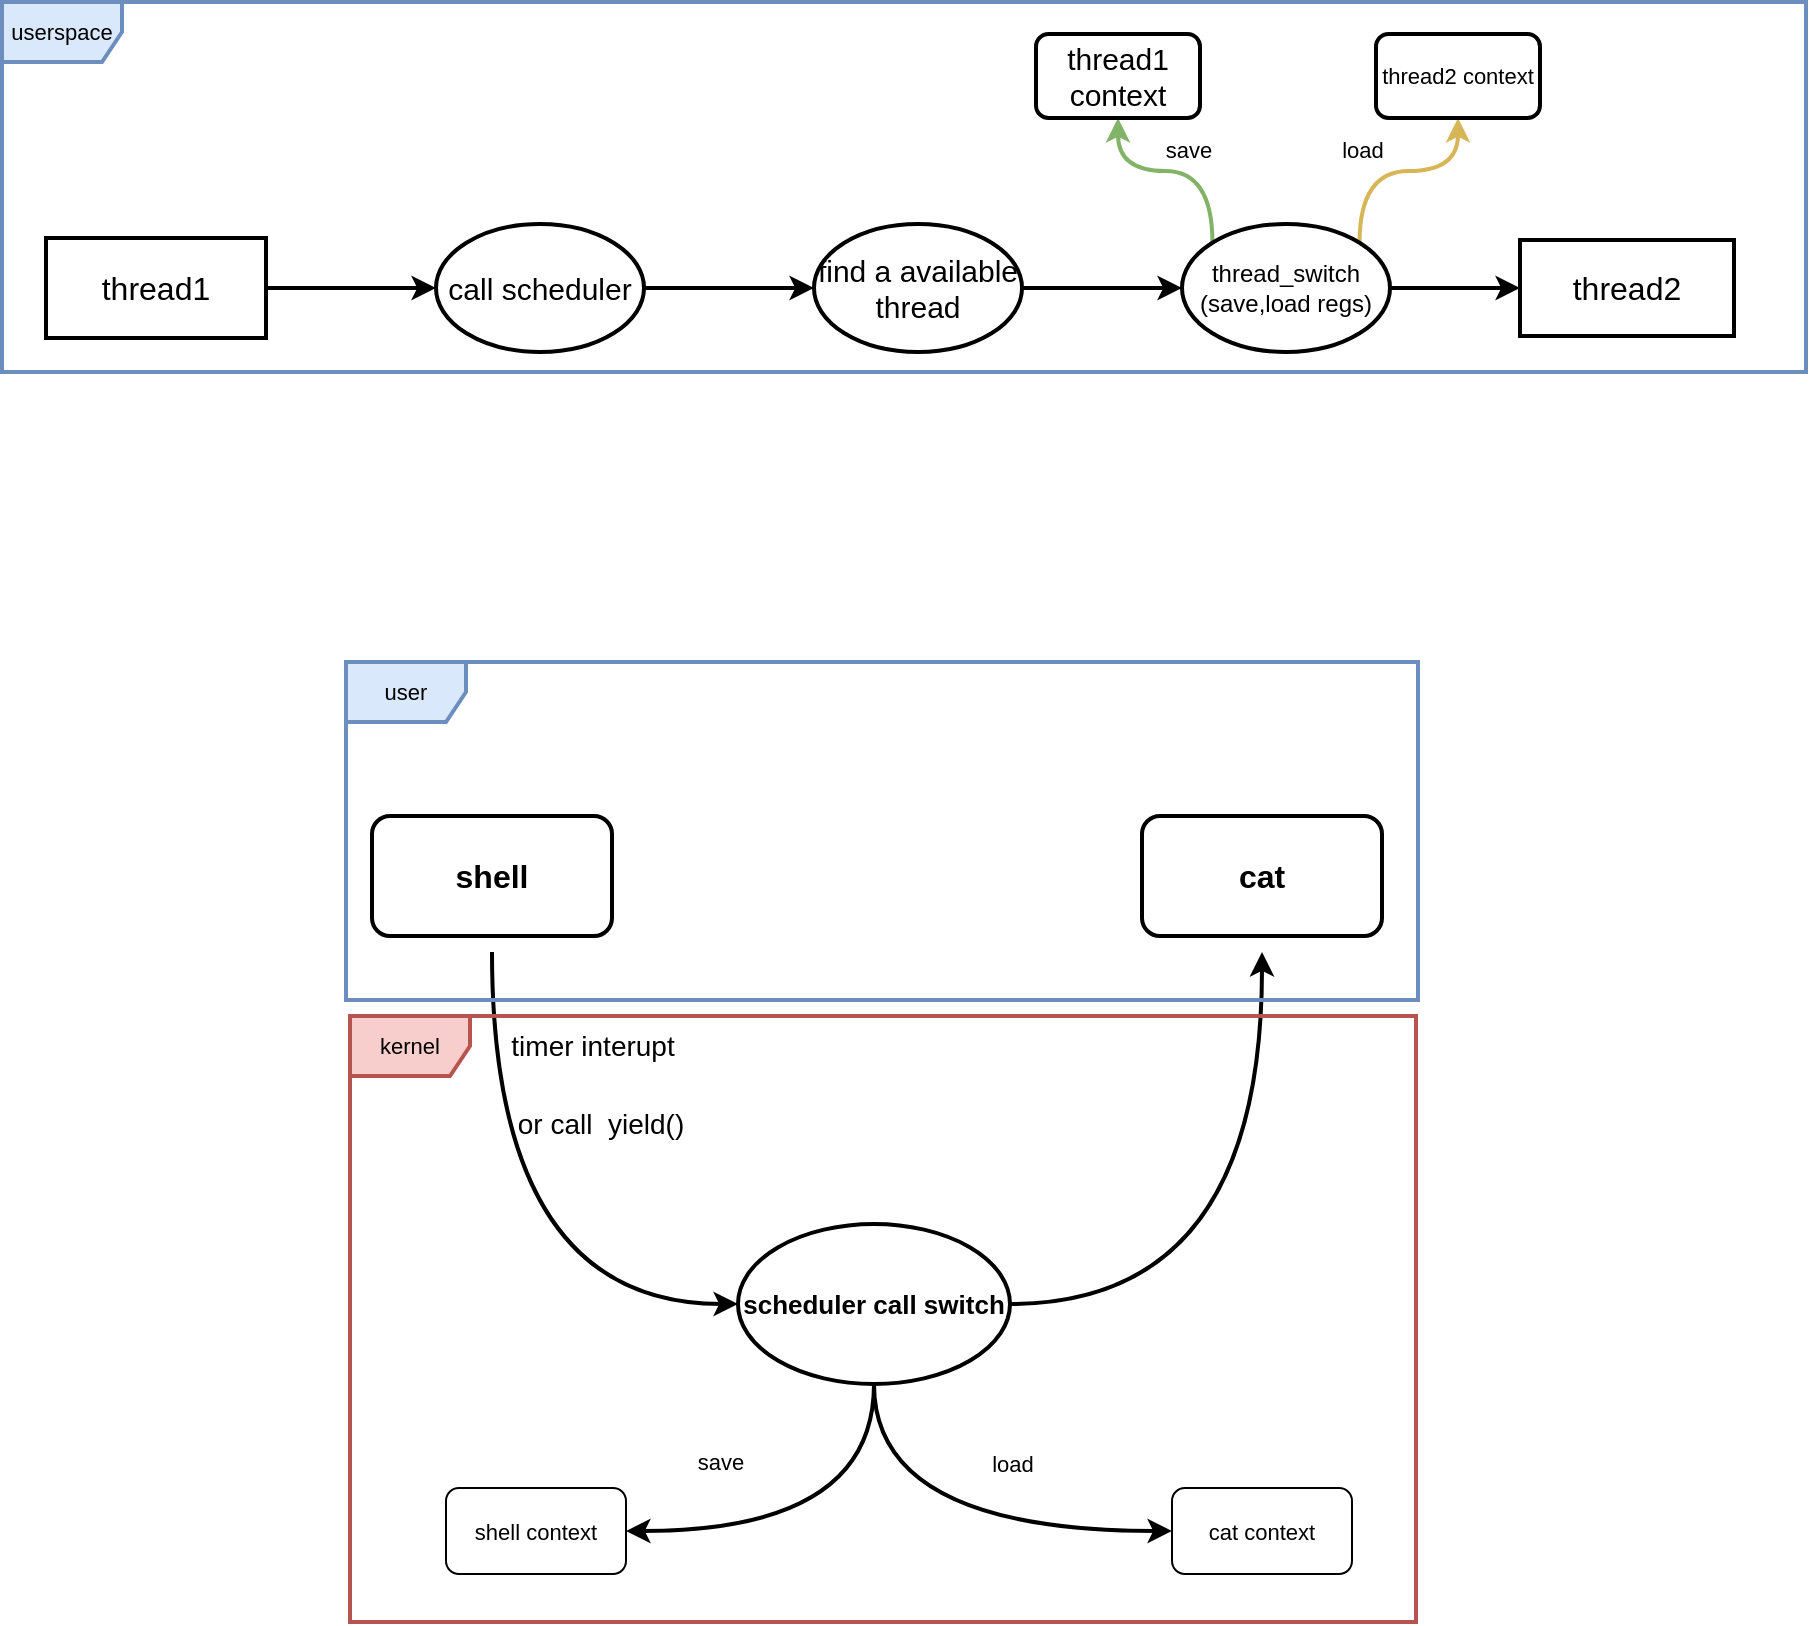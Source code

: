 <mxfile version="22.1.7" type="onedrive">
  <diagram name="第 1 页" id="954LgLtehpvPmB_bIUFs">
    <mxGraphModel grid="0" page="0" gridSize="10" guides="1" tooltips="1" connect="1" arrows="1" fold="1" pageScale="1" pageWidth="20000" pageHeight="40000" math="0" shadow="0">
      <root>
        <mxCell id="0" />
        <mxCell id="1" parent="0" />
        <mxCell id="9340GIJxY8ZhdOZicP9r-9" value="" style="edgeStyle=orthogonalEdgeStyle;orthogonalLoop=1;jettySize=auto;html=1;strokeWidth=2;curved=1;" edge="1" parent="1" source="9340GIJxY8ZhdOZicP9r-7" target="9340GIJxY8ZhdOZicP9r-8">
          <mxGeometry relative="1" as="geometry" />
        </mxCell>
        <mxCell id="9340GIJxY8ZhdOZicP9r-7" value="&lt;font style=&quot;font-size: 16px;&quot;&gt;thread1&lt;/font&gt;" style="html=1;whiteSpace=wrap;strokeWidth=2;" vertex="1" parent="1">
          <mxGeometry x="-611" y="133" width="110" height="50" as="geometry" />
        </mxCell>
        <mxCell id="9340GIJxY8ZhdOZicP9r-13" style="edgeStyle=orthogonalEdgeStyle;shape=connector;orthogonalLoop=1;jettySize=auto;html=1;exitX=1;exitY=0.5;exitDx=0;exitDy=0;labelBackgroundColor=default;strokeColor=default;strokeWidth=2;align=center;verticalAlign=middle;fontFamily=Helvetica;fontSize=11;fontColor=default;endArrow=classic;curved=1;entryX=0;entryY=0.5;entryDx=0;entryDy=0;" edge="1" parent="1" source="9340GIJxY8ZhdOZicP9r-8" target="9340GIJxY8ZhdOZicP9r-12">
          <mxGeometry relative="1" as="geometry">
            <mxPoint x="-223" y="151" as="targetPoint" />
          </mxGeometry>
        </mxCell>
        <mxCell id="9340GIJxY8ZhdOZicP9r-8" value="&lt;font style=&quot;font-size: 15px;&quot;&gt;call scheduler&lt;/font&gt;" style="ellipse;whiteSpace=wrap;html=1;strokeWidth=2;" vertex="1" parent="1">
          <mxGeometry x="-416" y="126" width="104" height="64" as="geometry" />
        </mxCell>
        <mxCell id="9340GIJxY8ZhdOZicP9r-15" value="" style="edgeStyle=orthogonalEdgeStyle;shape=connector;curved=1;rounded=1;orthogonalLoop=1;jettySize=auto;html=1;labelBackgroundColor=default;strokeColor=default;strokeWidth=2;align=center;verticalAlign=middle;fontFamily=Helvetica;fontSize=11;fontColor=default;endArrow=classic;" edge="1" parent="1" source="9340GIJxY8ZhdOZicP9r-12" target="9340GIJxY8ZhdOZicP9r-14">
          <mxGeometry relative="1" as="geometry" />
        </mxCell>
        <mxCell id="9340GIJxY8ZhdOZicP9r-12" value="&lt;font style=&quot;font-size: 15px;&quot;&gt;find a available&lt;br&gt;thread&lt;/font&gt;" style="ellipse;whiteSpace=wrap;html=1;strokeWidth=2;" vertex="1" parent="1">
          <mxGeometry x="-227" y="126" width="104" height="64" as="geometry" />
        </mxCell>
        <mxCell id="9340GIJxY8ZhdOZicP9r-17" value="" style="edgeStyle=orthogonalEdgeStyle;shape=connector;curved=1;rounded=1;orthogonalLoop=1;jettySize=auto;html=1;labelBackgroundColor=default;strokeColor=default;strokeWidth=2;align=center;verticalAlign=middle;fontFamily=Helvetica;fontSize=11;fontColor=default;endArrow=classic;" edge="1" parent="1" source="9340GIJxY8ZhdOZicP9r-14" target="9340GIJxY8ZhdOZicP9r-16">
          <mxGeometry relative="1" as="geometry" />
        </mxCell>
        <mxCell id="9340GIJxY8ZhdOZicP9r-24" style="edgeStyle=orthogonalEdgeStyle;shape=connector;curved=1;rounded=1;orthogonalLoop=1;jettySize=auto;html=1;exitX=0;exitY=0;exitDx=0;exitDy=0;entryX=0.5;entryY=1;entryDx=0;entryDy=0;labelBackgroundColor=default;strokeColor=#82b366;strokeWidth=2;align=center;verticalAlign=middle;fontFamily=Helvetica;fontSize=11;fontColor=default;endArrow=classic;fillColor=#d5e8d4;" edge="1" parent="1" source="9340GIJxY8ZhdOZicP9r-14" target="9340GIJxY8ZhdOZicP9r-20">
          <mxGeometry relative="1" as="geometry" />
        </mxCell>
        <mxCell id="9340GIJxY8ZhdOZicP9r-25" style="edgeStyle=orthogonalEdgeStyle;shape=connector;curved=1;rounded=1;orthogonalLoop=1;jettySize=auto;html=1;exitX=1;exitY=0;exitDx=0;exitDy=0;labelBackgroundColor=default;strokeColor=#d6b656;strokeWidth=2;align=center;verticalAlign=middle;fontFamily=Helvetica;fontSize=11;fontColor=default;endArrow=classic;fillColor=#fff2cc;" edge="1" parent="1" source="9340GIJxY8ZhdOZicP9r-14" target="9340GIJxY8ZhdOZicP9r-21">
          <mxGeometry relative="1" as="geometry" />
        </mxCell>
        <mxCell id="9340GIJxY8ZhdOZicP9r-14" value="thread_switch&lt;br&gt;(save,load regs)" style="ellipse;whiteSpace=wrap;html=1;strokeWidth=2;" vertex="1" parent="1">
          <mxGeometry x="-43" y="126" width="104" height="64" as="geometry" />
        </mxCell>
        <mxCell id="9340GIJxY8ZhdOZicP9r-16" value="&lt;font style=&quot;font-size: 16px;&quot;&gt;thread2&lt;/font&gt;" style="whiteSpace=wrap;html=1;strokeWidth=2;" vertex="1" parent="1">
          <mxGeometry x="126" y="134" width="107" height="48" as="geometry" />
        </mxCell>
        <mxCell id="9340GIJxY8ZhdOZicP9r-19" value="userspace" style="shape=umlFrame;whiteSpace=wrap;html=1;pointerEvents=0;strokeColor=#6c8ebf;strokeWidth=2;align=center;verticalAlign=middle;fontFamily=Helvetica;fontSize=11;fillColor=#dae8fc;" vertex="1" parent="1">
          <mxGeometry x="-633" y="15" width="902" height="185" as="geometry" />
        </mxCell>
        <mxCell id="9340GIJxY8ZhdOZicP9r-20" value="&lt;p&gt;&lt;font style=&quot;font-size: 15px;&quot;&gt;thread1 context&lt;/font&gt;&lt;/p&gt;" style="rounded=1;whiteSpace=wrap;html=1;strokeColor=default;strokeWidth=2;align=center;verticalAlign=middle;fontFamily=Helvetica;fontSize=11;fontColor=default;fillColor=default;" vertex="1" parent="1">
          <mxGeometry x="-116" y="31" width="82" height="42" as="geometry" />
        </mxCell>
        <mxCell id="9340GIJxY8ZhdOZicP9r-21" value="thread2 context" style="rounded=1;whiteSpace=wrap;html=1;strokeColor=default;strokeWidth=2;align=center;verticalAlign=middle;fontFamily=Helvetica;fontSize=11;fontColor=default;fillColor=default;" vertex="1" parent="1">
          <mxGeometry x="54" y="31" width="82" height="42" as="geometry" />
        </mxCell>
        <mxCell id="9340GIJxY8ZhdOZicP9r-26" value="save" style="text;html=1;align=center;verticalAlign=middle;resizable=0;points=[];autosize=1;strokeColor=none;fillColor=none;fontSize=11;fontFamily=Helvetica;fontColor=default;" vertex="1" parent="1">
          <mxGeometry x="-61" y="76" width="41" height="25" as="geometry" />
        </mxCell>
        <mxCell id="9340GIJxY8ZhdOZicP9r-27" value="load" style="text;html=1;align=center;verticalAlign=middle;resizable=0;points=[];autosize=1;strokeColor=none;fillColor=none;fontSize=11;fontFamily=Helvetica;fontColor=default;" vertex="1" parent="1">
          <mxGeometry x="27" y="76" width="39" height="25" as="geometry" />
        </mxCell>
        <mxCell id="9340GIJxY8ZhdOZicP9r-55" style="edgeStyle=orthogonalEdgeStyle;shape=connector;curved=1;rounded=1;orthogonalLoop=1;jettySize=auto;html=1;exitX=0.5;exitY=1;exitDx=0;exitDy=0;entryX=0;entryY=0.5;entryDx=0;entryDy=0;labelBackgroundColor=default;strokeColor=default;strokeWidth=2;align=center;verticalAlign=middle;fontFamily=Helvetica;fontSize=11;fontColor=default;endArrow=classic;" edge="1" parent="1" source="9340GIJxY8ZhdOZicP9r-41" target="9340GIJxY8ZhdOZicP9r-54">
          <mxGeometry relative="1" as="geometry">
            <Array as="points">
              <mxPoint x="-388" y="666" />
            </Array>
          </mxGeometry>
        </mxCell>
        <mxCell id="9340GIJxY8ZhdOZicP9r-41" value="&lt;b&gt;&lt;font style=&quot;font-size: 16px;&quot;&gt;shell&lt;/font&gt;&lt;/b&gt;" style="rounded=1;whiteSpace=wrap;html=1;strokeColor=default;strokeWidth=2;align=center;verticalAlign=middle;fontFamily=Helvetica;fontSize=11;fontColor=default;fillColor=default;perimeterSpacing=8;" vertex="1" parent="1">
          <mxGeometry x="-448" y="422" width="120" height="60" as="geometry" />
        </mxCell>
        <mxCell id="9340GIJxY8ZhdOZicP9r-56" style="edgeStyle=orthogonalEdgeStyle;shape=connector;curved=1;rounded=1;orthogonalLoop=1;jettySize=auto;html=1;exitX=0.5;exitY=1;exitDx=0;exitDy=0;entryX=1;entryY=0.5;entryDx=0;entryDy=0;labelBackgroundColor=default;strokeColor=default;strokeWidth=2;align=center;verticalAlign=middle;fontFamily=Helvetica;fontSize=11;fontColor=default;endArrow=none;endFill=0;startArrow=classic;startFill=1;" edge="1" parent="1" source="9340GIJxY8ZhdOZicP9r-42" target="9340GIJxY8ZhdOZicP9r-54">
          <mxGeometry relative="1" as="geometry">
            <Array as="points">
              <mxPoint x="-3" y="666" />
            </Array>
          </mxGeometry>
        </mxCell>
        <mxCell id="9340GIJxY8ZhdOZicP9r-42" value="&lt;b&gt;&lt;font style=&quot;font-size: 16px;&quot;&gt;cat&lt;br&gt;&lt;/font&gt;&lt;/b&gt;" style="rounded=1;whiteSpace=wrap;html=1;strokeColor=default;strokeWidth=2;align=center;verticalAlign=middle;fontFamily=Helvetica;fontSize=11;fontColor=default;fillColor=default;perimeterSpacing=8;" vertex="1" parent="1">
          <mxGeometry x="-63" y="422" width="120" height="60" as="geometry" />
        </mxCell>
        <mxCell id="9340GIJxY8ZhdOZicP9r-62" style="edgeStyle=orthogonalEdgeStyle;shape=connector;curved=1;rounded=1;orthogonalLoop=1;jettySize=auto;html=1;exitX=0.5;exitY=1;exitDx=0;exitDy=0;entryX=1;entryY=0.5;entryDx=0;entryDy=0;labelBackgroundColor=default;strokeColor=default;strokeWidth=2;align=center;verticalAlign=middle;fontFamily=Helvetica;fontSize=11;fontColor=default;endArrow=classic;" edge="1" parent="1" source="9340GIJxY8ZhdOZicP9r-54" target="9340GIJxY8ZhdOZicP9r-59">
          <mxGeometry relative="1" as="geometry" />
        </mxCell>
        <mxCell id="9340GIJxY8ZhdOZicP9r-63" style="edgeStyle=orthogonalEdgeStyle;shape=connector;curved=1;rounded=1;orthogonalLoop=1;jettySize=auto;html=1;exitX=0.5;exitY=1;exitDx=0;exitDy=0;entryX=0;entryY=0.5;entryDx=0;entryDy=0;labelBackgroundColor=default;strokeColor=default;strokeWidth=2;align=center;verticalAlign=middle;fontFamily=Helvetica;fontSize=11;fontColor=default;endArrow=classic;" edge="1" parent="1" source="9340GIJxY8ZhdOZicP9r-54" target="9340GIJxY8ZhdOZicP9r-60">
          <mxGeometry relative="1" as="geometry" />
        </mxCell>
        <mxCell id="9340GIJxY8ZhdOZicP9r-54" value="&lt;b&gt;&lt;font style=&quot;font-size: 13px;&quot;&gt;scheduler call switch&lt;/font&gt;&lt;/b&gt;" style="ellipse;whiteSpace=wrap;html=1;strokeColor=default;strokeWidth=2;align=center;verticalAlign=middle;fontFamily=Helvetica;fontSize=11;fontColor=default;fillColor=default;" vertex="1" parent="1">
          <mxGeometry x="-265" y="626" width="136" height="80" as="geometry" />
        </mxCell>
        <mxCell id="9340GIJxY8ZhdOZicP9r-57" value="&lt;font style=&quot;font-size: 14px;&quot;&gt;timer interupt&lt;/font&gt;" style="text;html=1;align=center;verticalAlign=middle;resizable=0;points=[];autosize=1;strokeColor=none;fillColor=none;fontSize=11;fontFamily=Helvetica;fontColor=default;" vertex="1" parent="1">
          <mxGeometry x="-388" y="522" width="100" height="29" as="geometry" />
        </mxCell>
        <mxCell id="9340GIJxY8ZhdOZicP9r-58" value="&lt;font style=&quot;font-size: 14px;&quot;&gt;or call&amp;nbsp; yield()&lt;/font&gt;" style="text;html=1;align=center;verticalAlign=middle;resizable=0;points=[];autosize=1;strokeColor=none;fillColor=none;fontSize=11;fontFamily=Helvetica;fontColor=default;" vertex="1" parent="1">
          <mxGeometry x="-385" y="561" width="101" height="29" as="geometry" />
        </mxCell>
        <mxCell id="9340GIJxY8ZhdOZicP9r-59" value="shell context" style="rounded=1;whiteSpace=wrap;html=1;strokeColor=default;strokeWidth=1;align=center;verticalAlign=middle;fontFamily=Helvetica;fontSize=11;fontColor=default;fillColor=default;" vertex="1" parent="1">
          <mxGeometry x="-411" y="758" width="90" height="43" as="geometry" />
        </mxCell>
        <mxCell id="9340GIJxY8ZhdOZicP9r-60" value="cat context" style="rounded=1;whiteSpace=wrap;html=1;strokeColor=default;strokeWidth=1;align=center;verticalAlign=middle;fontFamily=Helvetica;fontSize=11;fontColor=default;fillColor=default;" vertex="1" parent="1">
          <mxGeometry x="-48" y="758" width="90" height="43" as="geometry" />
        </mxCell>
        <mxCell id="9340GIJxY8ZhdOZicP9r-64" value="save" style="text;html=1;align=center;verticalAlign=middle;resizable=0;points=[];autosize=1;strokeColor=none;fillColor=none;fontSize=11;fontFamily=Helvetica;fontColor=default;" vertex="1" parent="1">
          <mxGeometry x="-295" y="732" width="41" height="25" as="geometry" />
        </mxCell>
        <mxCell id="9340GIJxY8ZhdOZicP9r-65" value="load&lt;br&gt;" style="text;html=1;align=center;verticalAlign=middle;resizable=0;points=[];autosize=1;strokeColor=none;fillColor=none;fontSize=11;fontFamily=Helvetica;fontColor=default;" vertex="1" parent="1">
          <mxGeometry x="-148" y="733" width="39" height="25" as="geometry" />
        </mxCell>
        <mxCell id="9340GIJxY8ZhdOZicP9r-66" value="kernel" style="shape=umlFrame;whiteSpace=wrap;html=1;pointerEvents=0;strokeColor=#b85450;strokeWidth=2;align=center;verticalAlign=middle;fontFamily=Helvetica;fontSize=11;fillColor=#f8cecc;" vertex="1" parent="1">
          <mxGeometry x="-459" y="522" width="533" height="303" as="geometry" />
        </mxCell>
        <mxCell id="9340GIJxY8ZhdOZicP9r-67" value="user" style="shape=umlFrame;whiteSpace=wrap;html=1;pointerEvents=0;strokeColor=#6c8ebf;strokeWidth=2;align=center;verticalAlign=middle;fontFamily=Helvetica;fontSize=11;fillColor=#dae8fc;" vertex="1" parent="1">
          <mxGeometry x="-461" y="345" width="536" height="169" as="geometry" />
        </mxCell>
      </root>
    </mxGraphModel>
  </diagram>
</mxfile>
